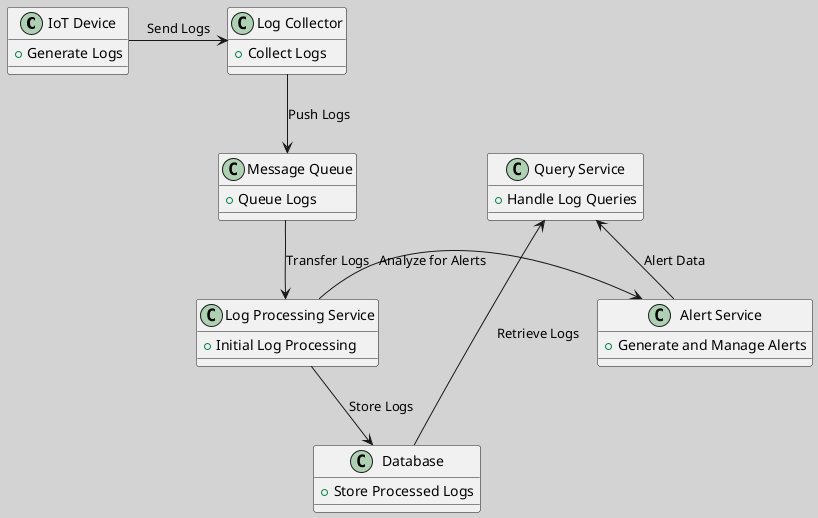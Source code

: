 @startuml
skinparam backgroundColor #D3D3D3

skinparam rectangle {
    BackgroundColor PaleGreen
    BorderColor DarkSlateGray
}

class "IoT Device" as IoTDevice {
    +Generate Logs
}

class "Log Collector" as LogCollector {
    +Collect Logs
}

class "Message Queue" as MessageQueue {
    +Queue Logs
}

class "Log Processing Service" as LogProcessing {
    +Initial Log Processing
}

class "Database" as Database {
    +Store Processed Logs
}

class "Query Service" as QueryService {
    +Handle Log Queries
}

class "Alert Service" as AlertService {
    +Generate and Manage Alerts
}

IoTDevice -right-> LogCollector : Send Logs
LogCollector -down-> MessageQueue : Push Logs
MessageQueue -down-> LogProcessing : Transfer Logs
LogProcessing -down-> Database : Store Logs
Database -left-> QueryService : Retrieve Logs
LogProcessing -right-> AlertService : Analyze for Alerts
AlertService -up-> QueryService : Alert Data
@enduml
